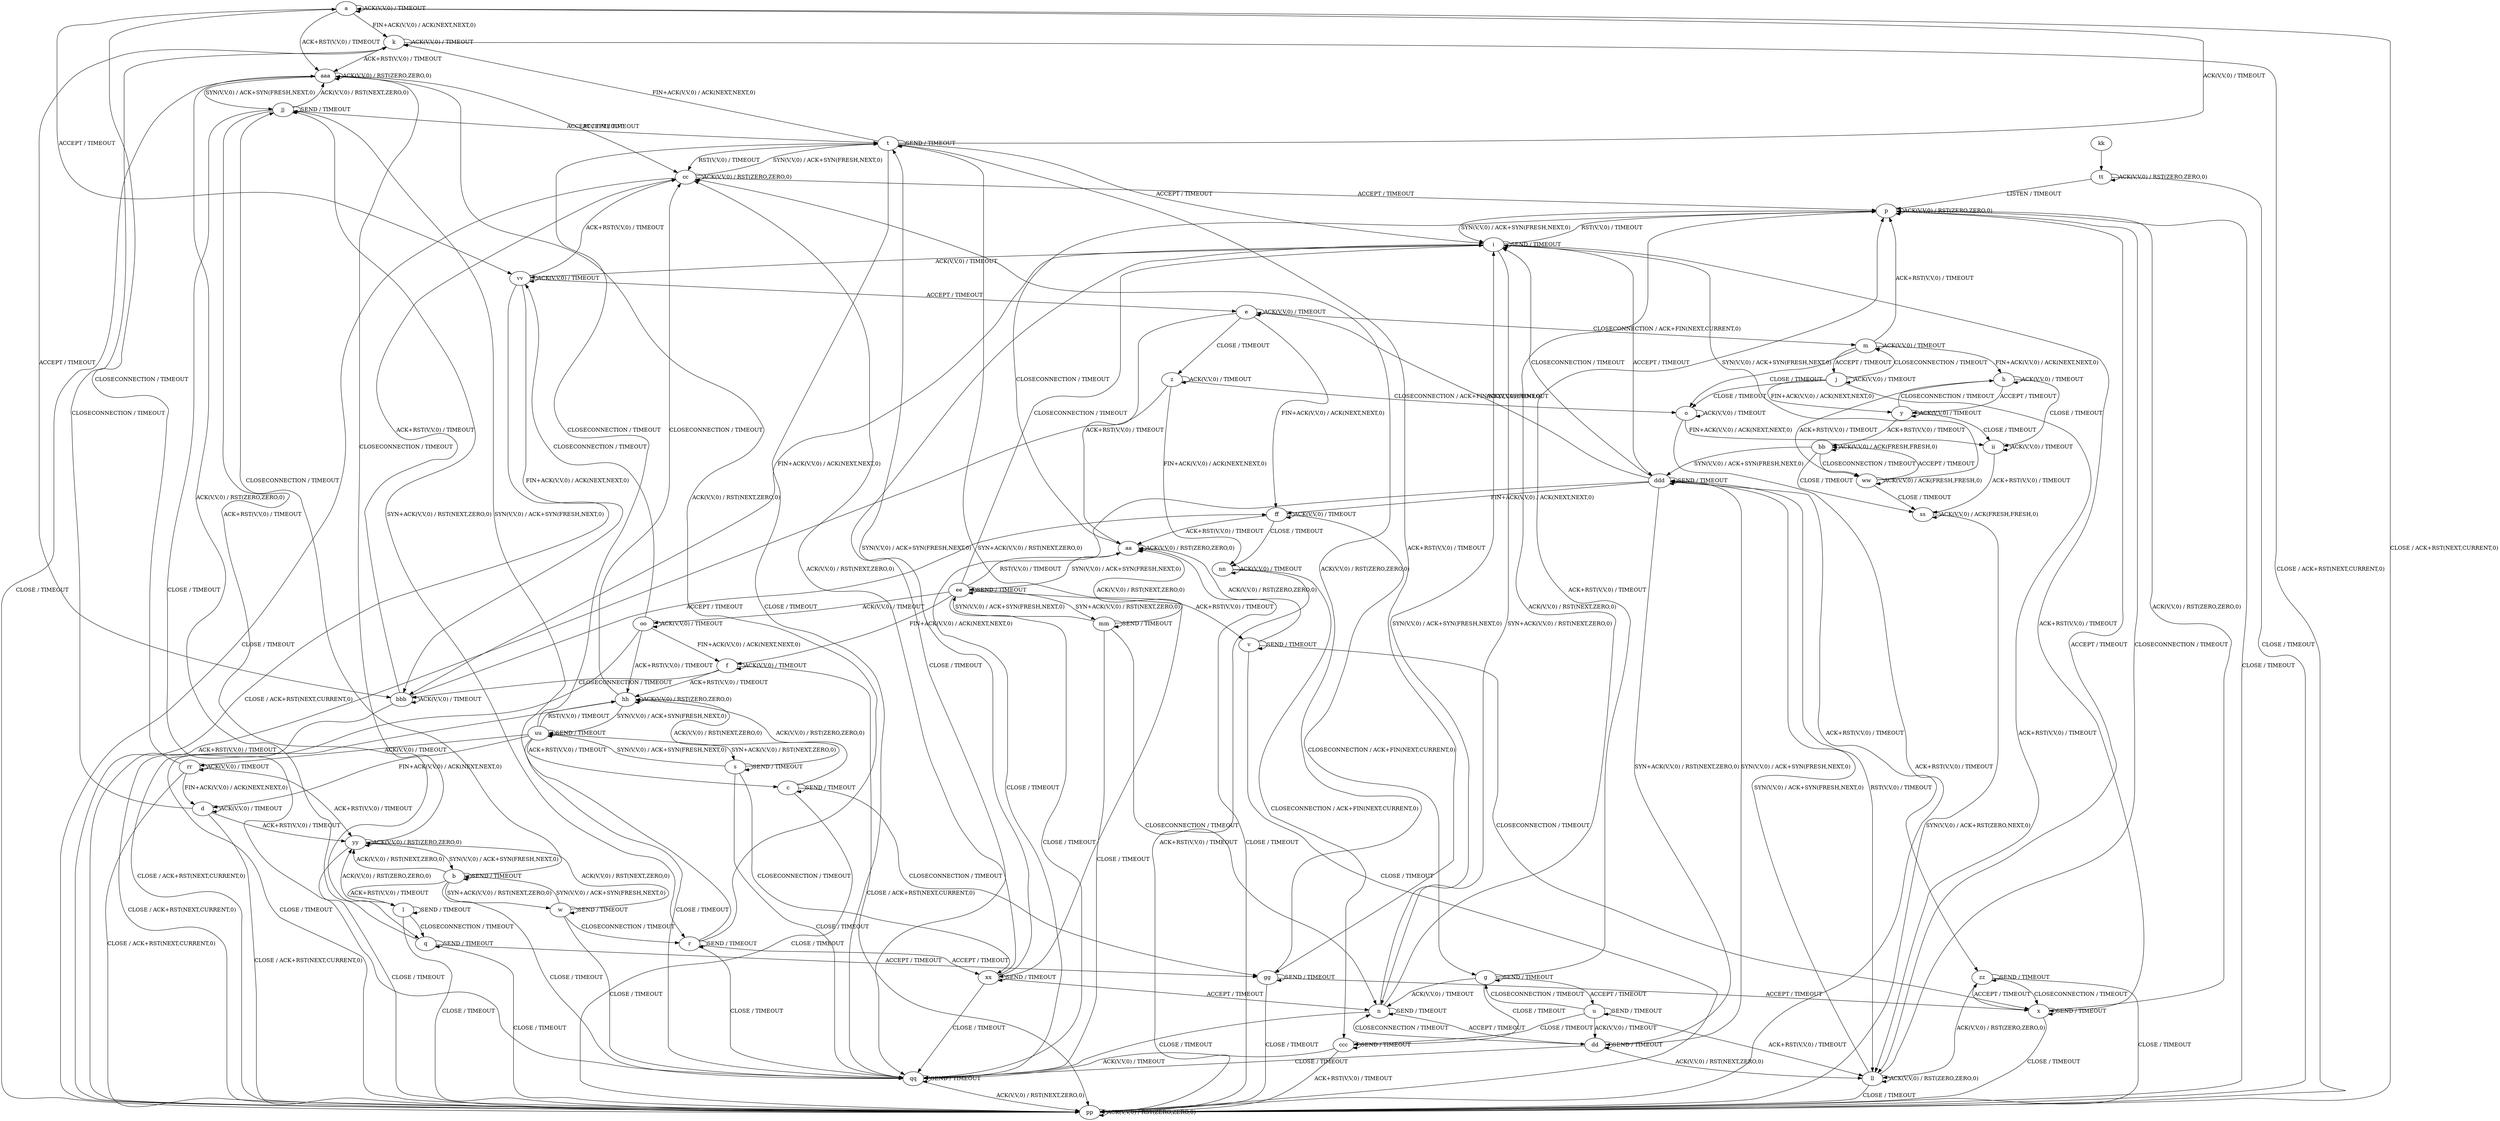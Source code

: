digraph "" {
	graph ["Incoming time"=208.0320007801056,
		"Outgoing time"=453.79507064819336,
		Output="{'States': 56, 'Transitions': 716, 'Filename': '../results/tcp/TCP_FreeBSD_Server-TCP_FreeBSD_Server-cvc4-1.dot'}",
		Reference="{'States': 56, 'Transitions': 716, 'Filename': '../subjects/tcp/TCP_FreeBSD_Server.dot'}",
		Solver=cvc4,
		Updated="{'States': 56, 'Transitions': 716, 'Filename': '../subjects/tcp/TCP_FreeBSD_Server.dot'}",
		"f-measure"=1.0,
		precision=1.0,
		recall=1.0
	];
	a -> a [key=0,
	label="ACK(V,V,0) / TIMEOUT"];
a -> k [key=0,
label="FIN+ACK(V,V,0) / ACK(NEXT,NEXT,0)"];
a -> pp [key=0,
label="CLOSE / ACK+RST(NEXT,CURRENT,0)"];
a -> vv [key=0,
label="ACCEPT / TIMEOUT"];
a -> aaa [key=0,
label="ACK+RST(V,V,0) / TIMEOUT"];
b -> b [key=0,
label="SEND / TIMEOUT"];
b -> l [key=0,
label="ACK+RST(V,V,0) / TIMEOUT"];
b -> w [key=0,
label="SYN+ACK(V,V,0) / RST(NEXT,ZERO,0)"];
b -> jj [key=0,
label="CLOSECONNECTION / TIMEOUT"];
b -> qq [key=0,
label="CLOSE / TIMEOUT"];
b -> yy [key=0,
label="ACK(V,V,0) / RST(NEXT,ZERO,0)"];
c -> c [key=0,
label="SEND / TIMEOUT"];
c -> gg [key=0,
label="CLOSECONNECTION / TIMEOUT"];
c -> hh [key=0,
label="ACK(V,V,0) / RST(ZERO,ZERO,0)"];
c -> pp [key=0,
label="CLOSE / TIMEOUT"];
d -> d [key=0,
label="ACK(V,V,0) / TIMEOUT"];
d -> k [key=0,
label="CLOSECONNECTION / TIMEOUT"];
d -> pp [key=0,
label="CLOSE / ACK+RST(NEXT,CURRENT,0)"];
d -> yy [key=0,
label="ACK+RST(V,V,0) / TIMEOUT"];
e -> e [key=0,
label="ACK(V,V,0) / TIMEOUT"];
e -> m [key=0,
label="CLOSECONNECTION / ACK+FIN(NEXT,CURRENT,0)"];
e -> z [key=0,
label="CLOSE / TIMEOUT"];
e -> aa [key=0,
label="ACK+RST(V,V,0) / TIMEOUT"];
e -> ff [key=0,
label="FIN+ACK(V,V,0) / ACK(NEXT,NEXT,0)"];
f -> f [key=0,
label="ACK(V,V,0) / TIMEOUT"];
f -> hh [key=0,
label="ACK+RST(V,V,0) / TIMEOUT"];
f -> pp [key=0,
label="CLOSE / ACK+RST(NEXT,CURRENT,0)"];
f -> bbb [key=0,
label="CLOSECONNECTION / TIMEOUT"];
g -> g [key=0,
label="SEND / TIMEOUT"];
g -> n [key=0,
label="ACK(V,V,0) / TIMEOUT"];
g -> p [key=0,
label="ACK+RST(V,V,0) / TIMEOUT"];
g -> u [key=0,
label="ACCEPT / TIMEOUT"];
g -> ccc [key=0,
label="CLOSE / TIMEOUT"];
h -> h [key=0,
label="ACK(V,V,0) / TIMEOUT"];
h -> y [key=0,
label="ACCEPT / TIMEOUT"];
h -> ii [key=0,
label="CLOSE / TIMEOUT"];
h -> ww [key=0,
label="ACK+RST(V,V,0) / TIMEOUT"];
i -> i [key=0,
label="SEND / TIMEOUT"];
i -> n [key=0,
label="SYN+ACK(V,V,0) / RST(NEXT,ZERO,0)"];
i -> p [key=0,
label="RST(V,V,0) / TIMEOUT"];
i -> x [key=0,
label="ACK+RST(V,V,0) / TIMEOUT"];
i -> qq [key=0,
label="CLOSE / TIMEOUT"];
i -> vv [key=0,
label="ACK(V,V,0) / TIMEOUT"];
i -> bbb [key=0,
label="FIN+ACK(V,V,0) / ACK(NEXT,NEXT,0)"];
i -> ddd [key=0,
label="ACCEPT / TIMEOUT"];
j -> j [key=0,
label="ACK(V,V,0) / TIMEOUT"];
j -> m [key=0,
label="CLOSECONNECTION / TIMEOUT"];
j -> o [key=0,
label="CLOSE / TIMEOUT"];
j -> y [key=0,
label="FIN+ACK(V,V,0) / ACK(NEXT,NEXT,0)"];
j -> ll [key=0,
label="ACK+RST(V,V,0) / TIMEOUT"];
k -> k [key=0,
label="ACK(V,V,0) / TIMEOUT"];
k -> pp [key=0,
label="CLOSE / ACK+RST(NEXT,CURRENT,0)"];
k -> aaa [key=0,
label="ACK+RST(V,V,0) / TIMEOUT"];
k -> bbb [key=0,
label="ACCEPT / TIMEOUT"];
l -> l [key=0,
label="SEND / TIMEOUT"];
l -> q [key=0,
label="CLOSECONNECTION / TIMEOUT"];
l -> pp [key=0,
label="CLOSE / TIMEOUT"];
l -> yy [key=0,
label="ACK(V,V,0) / RST(ZERO,ZERO,0)"];
m -> h [key=0,
label="FIN+ACK(V,V,0) / ACK(NEXT,NEXT,0)"];
m -> j [key=0,
label="ACCEPT / TIMEOUT"];
m -> m [key=0,
label="ACK(V,V,0) / TIMEOUT"];
m -> o [key=0,
label="CLOSE / TIMEOUT"];
m -> p [key=0,
label="ACK+RST(V,V,0) / TIMEOUT"];
n -> i [key=0,
label="SYN(V,V,0) / ACK+SYN(FRESH,NEXT,0)"];
n -> n [key=0,
label="SEND / TIMEOUT"];
n -> p [key=0,
label="ACK(V,V,0) / RST(NEXT,ZERO,0)"];
n -> dd [key=0,
label="ACCEPT / TIMEOUT"];
n -> qq [key=0,
label="CLOSE / TIMEOUT"];
o -> o [key=0,
label="ACK(V,V,0) / TIMEOUT"];
o -> ii [key=0,
label="FIN+ACK(V,V,0) / ACK(NEXT,NEXT,0)"];
o -> pp [key=0,
label="ACK+RST(V,V,0) / TIMEOUT"];
p -> i [key=0,
label="SYN(V,V,0) / ACK+SYN(FRESH,NEXT,0)"];
p -> p [key=0,
label="ACK(V,V,0) / RST(ZERO,ZERO,0)"];
p -> ll [key=0,
label="ACCEPT / TIMEOUT"];
p -> pp [key=0,
label="CLOSE / TIMEOUT"];
q -> q [key=0,
label="SEND / TIMEOUT"];
q -> gg [key=0,
label="ACCEPT / TIMEOUT"];
q -> pp [key=0,
label="CLOSE / TIMEOUT"];
q -> aaa [key=0,
label="ACK(V,V,0) / RST(ZERO,ZERO,0)"];
r -> r [key=0,
label="SEND / TIMEOUT"];
r -> jj [key=0,
label="SYN(V,V,0) / ACK+SYN(FRESH,NEXT,0)"];
r -> qq [key=0,
label="CLOSE / TIMEOUT"];
r -> xx [key=0,
label="ACCEPT / TIMEOUT"];
r -> aaa [key=0,
label="ACK(V,V,0) / RST(NEXT,ZERO,0)"];
s -> s [key=0,
label="SEND / TIMEOUT"];
s -> hh [key=0,
label="ACK(V,V,0) / RST(NEXT,ZERO,0)"];
s -> qq [key=0,
label="CLOSE / TIMEOUT"];
s -> uu [key=0,
label="SYN(V,V,0) / ACK+SYN(FRESH,NEXT,0)"];
s -> xx [key=0,
label="CLOSECONNECTION / TIMEOUT"];
t -> a [key=0,
label="ACK(V,V,0) / TIMEOUT"];
t -> i [key=0,
label="ACCEPT / TIMEOUT"];
t -> k [key=0,
label="FIN+ACK(V,V,0) / ACK(NEXT,NEXT,0)"];
t -> t [key=0,
label="SEND / TIMEOUT"];
t -> cc [key=0,
label="RST(V,V,0) / TIMEOUT"];
t -> gg [key=0,
label="ACK+RST(V,V,0) / TIMEOUT"];
t -> qq [key=0,
label="CLOSE / TIMEOUT"];
t -> xx [key=0,
label="SYN+ACK(V,V,0) / RST(NEXT,ZERO,0)"];
u -> g [key=0,
label="CLOSECONNECTION / TIMEOUT"];
u -> u [key=0,
label="SEND / TIMEOUT"];
u -> dd [key=0,
label="ACK(V,V,0) / TIMEOUT"];
u -> ll [key=0,
label="ACK+RST(V,V,0) / TIMEOUT"];
u -> ccc [key=0,
label="CLOSE / TIMEOUT"];
v -> v [key=0,
label="SEND / TIMEOUT"];
v -> x [key=0,
label="CLOSECONNECTION / TIMEOUT"];
v -> aa [key=0,
label="ACK(V,V,0) / RST(ZERO,ZERO,0)"];
v -> pp [key=0,
label="CLOSE / TIMEOUT"];
w -> b [key=0,
label="SYN(V,V,0) / ACK+SYN(FRESH,NEXT,0)"];
w -> r [key=0,
label="CLOSECONNECTION / TIMEOUT"];
w -> w [key=0,
label="SEND / TIMEOUT"];
w -> qq [key=0,
label="CLOSE / TIMEOUT"];
w -> yy [key=0,
label="ACK(V,V,0) / RST(NEXT,ZERO,0)"];
x -> p [key=0,
label="ACK(V,V,0) / RST(ZERO,ZERO,0)"];
x -> x [key=0,
label="SEND / TIMEOUT"];
x -> pp [key=0,
label="CLOSE / TIMEOUT"];
x -> zz [key=0,
label="ACCEPT / TIMEOUT"];
y -> h [key=0,
label="CLOSECONNECTION / TIMEOUT"];
y -> y [key=0,
label="ACK(V,V,0) / TIMEOUT"];
y -> bb [key=0,
label="ACK+RST(V,V,0) / TIMEOUT"];
y -> ii [key=0,
label="CLOSE / TIMEOUT"];
z -> o [key=0,
label="CLOSECONNECTION / ACK+FIN(NEXT,CURRENT,0)"];
z -> z [key=0,
label="ACK(V,V,0) / TIMEOUT"];
z -> nn [key=0,
label="FIN+ACK(V,V,0) / ACK(NEXT,NEXT,0)"];
z -> pp [key=0,
label="ACK+RST(V,V,0) / TIMEOUT"];
aa -> p [key=0,
label="CLOSECONNECTION / TIMEOUT"];
aa -> aa [key=0,
label="ACK(V,V,0) / RST(ZERO,ZERO,0)"];
aa -> ee [key=0,
label="SYN(V,V,0) / ACK+SYN(FRESH,NEXT,0)"];
aa -> pp [key=0,
label="CLOSE / TIMEOUT"];
bb -> bb [key=0,
label="ACK(V,V,0) / ACK(FRESH,FRESH,0)"];
bb -> ss [key=0,
label="CLOSE / TIMEOUT"];
bb -> ww [key=0,
label="CLOSECONNECTION / TIMEOUT"];
bb -> ddd [key=0,
label="SYN(V,V,0) / ACK+SYN(FRESH,NEXT,0)"];
cc -> p [key=0,
label="ACCEPT / TIMEOUT"];
cc -> t [key=0,
label="SYN(V,V,0) / ACK+SYN(FRESH,NEXT,0)"];
cc -> cc [key=0,
label="ACK(V,V,0) / RST(ZERO,ZERO,0)"];
cc -> pp [key=0,
label="CLOSE / TIMEOUT"];
dd -> n [key=0,
label="CLOSECONNECTION / TIMEOUT"];
dd -> dd [key=0,
label="SEND / TIMEOUT"];
dd -> ll [key=0,
label="ACK(V,V,0) / RST(NEXT,ZERO,0)"];
dd -> qq [key=0,
label="CLOSE / TIMEOUT"];
dd -> ddd [key=0,
label="SYN(V,V,0) / ACK+SYN(FRESH,NEXT,0)"];
ee -> f [key=0,
label="FIN+ACK(V,V,0) / ACK(NEXT,NEXT,0)"];
ee -> i [key=0,
label="CLOSECONNECTION / TIMEOUT"];
ee -> v [key=0,
label="ACK+RST(V,V,0) / TIMEOUT"];
ee -> aa [key=0,
label="RST(V,V,0) / TIMEOUT"];
ee -> ee [key=0,
label="SEND / TIMEOUT"];
ee -> mm [key=0,
label="SYN+ACK(V,V,0) / RST(NEXT,ZERO,0)"];
ee -> oo [key=0,
label="ACK(V,V,0) / TIMEOUT"];
ee -> qq [key=0,
label="CLOSE / TIMEOUT"];
ff -> g [key=0,
label="CLOSECONNECTION / ACK+FIN(NEXT,CURRENT,0)"];
ff -> aa [key=0,
label="ACK+RST(V,V,0) / TIMEOUT"];
ff -> ff [key=0,
label="ACK(V,V,0) / TIMEOUT"];
ff -> nn [key=0,
label="CLOSE / TIMEOUT"];
gg -> x [key=0,
label="ACCEPT / TIMEOUT"];
gg -> cc [key=0,
label="ACK(V,V,0) / RST(ZERO,ZERO,0)"];
gg -> gg [key=0,
label="SEND / TIMEOUT"];
gg -> pp [key=0,
label="CLOSE / TIMEOUT"];
hh -> cc [key=0,
label="CLOSECONNECTION / TIMEOUT"];
hh -> hh [key=0,
label="ACK(V,V,0) / RST(ZERO,ZERO,0)"];
hh -> pp [key=0,
label="CLOSE / TIMEOUT"];
hh -> uu [key=0,
label="SYN(V,V,0) / ACK+SYN(FRESH,NEXT,0)"];
ii -> ii [key=0,
label="ACK(V,V,0) / TIMEOUT"];
ii -> ss [key=0,
label="ACK+RST(V,V,0) / TIMEOUT"];
jj -> q [key=0,
label="ACK+RST(V,V,0) / TIMEOUT"];
jj -> r [key=0,
label="SYN+ACK(V,V,0) / RST(NEXT,ZERO,0)"];
jj -> t [key=0,
label="ACCEPT / TIMEOUT"];
jj -> jj [key=0,
label="SEND / TIMEOUT"];
jj -> qq [key=0,
label="CLOSE / TIMEOUT"];
jj -> aaa [key=0,
label="ACK(V,V,0) / RST(NEXT,ZERO,0)"];
kk -> tt [key=0];
ll -> p [key=0,
label="CLOSECONNECTION / TIMEOUT"];
ll -> ll [key=0,
label="ACK(V,V,0) / RST(ZERO,ZERO,0)"];
ll -> pp [key=0,
label="CLOSE / TIMEOUT"];
ll -> ddd [key=0,
label="SYN(V,V,0) / ACK+SYN(FRESH,NEXT,0)"];
mm -> n [key=0,
label="CLOSECONNECTION / TIMEOUT"];
mm -> aa [key=0,
label="ACK(V,V,0) / RST(NEXT,ZERO,0)"];
mm -> ee [key=0,
label="SYN(V,V,0) / ACK+SYN(FRESH,NEXT,0)"];
mm -> mm [key=0,
label="SEND / TIMEOUT"];
mm -> qq [key=0,
label="CLOSE / TIMEOUT"];
nn -> nn [key=0,
label="ACK(V,V,0) / TIMEOUT"];
nn -> pp [key=0,
label="ACK+RST(V,V,0) / TIMEOUT"];
nn -> ccc [key=0,
label="CLOSECONNECTION / ACK+FIN(NEXT,CURRENT,0)"];
oo -> f [key=0,
label="FIN+ACK(V,V,0) / ACK(NEXT,NEXT,0)"];
oo -> hh [key=0,
label="ACK+RST(V,V,0) / TIMEOUT"];
oo -> oo [key=0,
label="ACK(V,V,0) / TIMEOUT"];
oo -> pp [key=0,
label="CLOSE / ACK+RST(NEXT,CURRENT,0)"];
oo -> vv [key=0,
label="CLOSECONNECTION / TIMEOUT"];
pp -> pp [key=0,
label="ACK(V,V,0) / RST(ZERO,ZERO,0)"];
qq -> pp [key=0,
label="ACK(V,V,0) / RST(NEXT,ZERO,0)"];
qq -> qq [key=0,
label="SEND / TIMEOUT"];
rr -> a [key=0,
label="CLOSECONNECTION / TIMEOUT"];
rr -> d [key=0,
label="FIN+ACK(V,V,0) / ACK(NEXT,NEXT,0)"];
rr -> pp [key=0,
label="CLOSE / ACK+RST(NEXT,CURRENT,0)"];
rr -> rr [key=0,
label="ACK(V,V,0) / TIMEOUT"];
rr -> yy [key=0,
label="ACK+RST(V,V,0) / TIMEOUT"];
ss -> pp [key=0,
label="SYN(V,V,0) / ACK+RST(ZERO,NEXT,0)"];
ss -> ss [key=0,
label="ACK(V,V,0) / ACK(FRESH,FRESH,0)"];
tt -> p [key=0,
label="LISTEN / TIMEOUT"];
tt -> pp [key=0,
label="CLOSE / TIMEOUT"];
tt -> tt [key=0,
label="ACK(V,V,0) / RST(ZERO,ZERO,0)"];
uu -> c [key=0,
label="ACK+RST(V,V,0) / TIMEOUT"];
uu -> d [key=0,
label="FIN+ACK(V,V,0) / ACK(NEXT,NEXT,0)"];
uu -> s [key=0,
label="SYN+ACK(V,V,0) / RST(NEXT,ZERO,0)"];
uu -> t [key=0,
label="CLOSECONNECTION / TIMEOUT"];
uu -> hh [key=0,
label="RST(V,V,0) / TIMEOUT"];
uu -> qq [key=0,
label="CLOSE / TIMEOUT"];
uu -> rr [key=0,
label="ACK(V,V,0) / TIMEOUT"];
uu -> uu [key=0,
label="SEND / TIMEOUT"];
vv -> e [key=0,
label="ACCEPT / TIMEOUT"];
vv -> cc [key=0,
label="ACK+RST(V,V,0) / TIMEOUT"];
vv -> pp [key=0,
label="CLOSE / ACK+RST(NEXT,CURRENT,0)"];
vv -> vv [key=0,
label="ACK(V,V,0) / TIMEOUT"];
vv -> bbb [key=0,
label="FIN+ACK(V,V,0) / ACK(NEXT,NEXT,0)"];
ww -> i [key=0,
label="SYN(V,V,0) / ACK+SYN(FRESH,NEXT,0)"];
ww -> bb [key=0,
label="ACCEPT / TIMEOUT"];
ww -> ss [key=0,
label="CLOSE / TIMEOUT"];
ww -> ww [key=0,
label="ACK(V,V,0) / ACK(FRESH,FRESH,0)"];
xx -> n [key=0,
label="ACCEPT / TIMEOUT"];
xx -> t [key=0,
label="SYN(V,V,0) / ACK+SYN(FRESH,NEXT,0)"];
xx -> cc [key=0,
label="ACK(V,V,0) / RST(NEXT,ZERO,0)"];
xx -> qq [key=0,
label="CLOSE / TIMEOUT"];
xx -> xx [key=0,
label="SEND / TIMEOUT"];
yy -> b [key=0,
label="SYN(V,V,0) / ACK+SYN(FRESH,NEXT,0)"];
yy -> pp [key=0,
label="CLOSE / TIMEOUT"];
yy -> yy [key=0,
label="ACK(V,V,0) / RST(ZERO,ZERO,0)"];
yy -> aaa [key=0,
label="CLOSECONNECTION / TIMEOUT"];
zz -> x [key=0,
label="CLOSECONNECTION / TIMEOUT"];
zz -> ll [key=0,
label="ACK(V,V,0) / RST(ZERO,ZERO,0)"];
zz -> pp [key=0,
label="CLOSE / TIMEOUT"];
zz -> zz [key=0,
label="SEND / TIMEOUT"];
aaa -> cc [key=0,
label="ACCEPT / TIMEOUT"];
aaa -> jj [key=0,
label="SYN(V,V,0) / ACK+SYN(FRESH,NEXT,0)"];
aaa -> pp [key=0,
label="CLOSE / TIMEOUT"];
aaa -> aaa [key=0,
label="ACK(V,V,0) / RST(ZERO,ZERO,0)"];
bbb -> cc [key=0,
label="ACK+RST(V,V,0) / TIMEOUT"];
bbb -> ff [key=0,
label="ACCEPT / TIMEOUT"];
bbb -> pp [key=0,
label="CLOSE / ACK+RST(NEXT,CURRENT,0)"];
bbb -> bbb [key=0,
label="ACK(V,V,0) / TIMEOUT"];
ccc -> pp [key=0,
label="ACK+RST(V,V,0) / TIMEOUT"];
ccc -> qq [key=0,
label="ACK(V,V,0) / TIMEOUT"];
ccc -> ccc [key=0,
label="SEND / TIMEOUT"];
ddd -> e [key=0,
label="ACK(V,V,0) / TIMEOUT"];
ddd -> i [key=0,
label="CLOSECONNECTION / TIMEOUT"];
ddd -> dd [key=0,
label="SYN+ACK(V,V,0) / RST(NEXT,ZERO,0)"];
ddd -> ff [key=0,
label="FIN+ACK(V,V,0) / ACK(NEXT,NEXT,0)"];
ddd -> ll [key=0,
label="RST(V,V,0) / TIMEOUT"];
ddd -> qq [key=0,
label="CLOSE / TIMEOUT"];
ddd -> zz [key=0,
label="ACK+RST(V,V,0) / TIMEOUT"];
ddd -> ddd [key=0,
label="SEND / TIMEOUT"];
}
